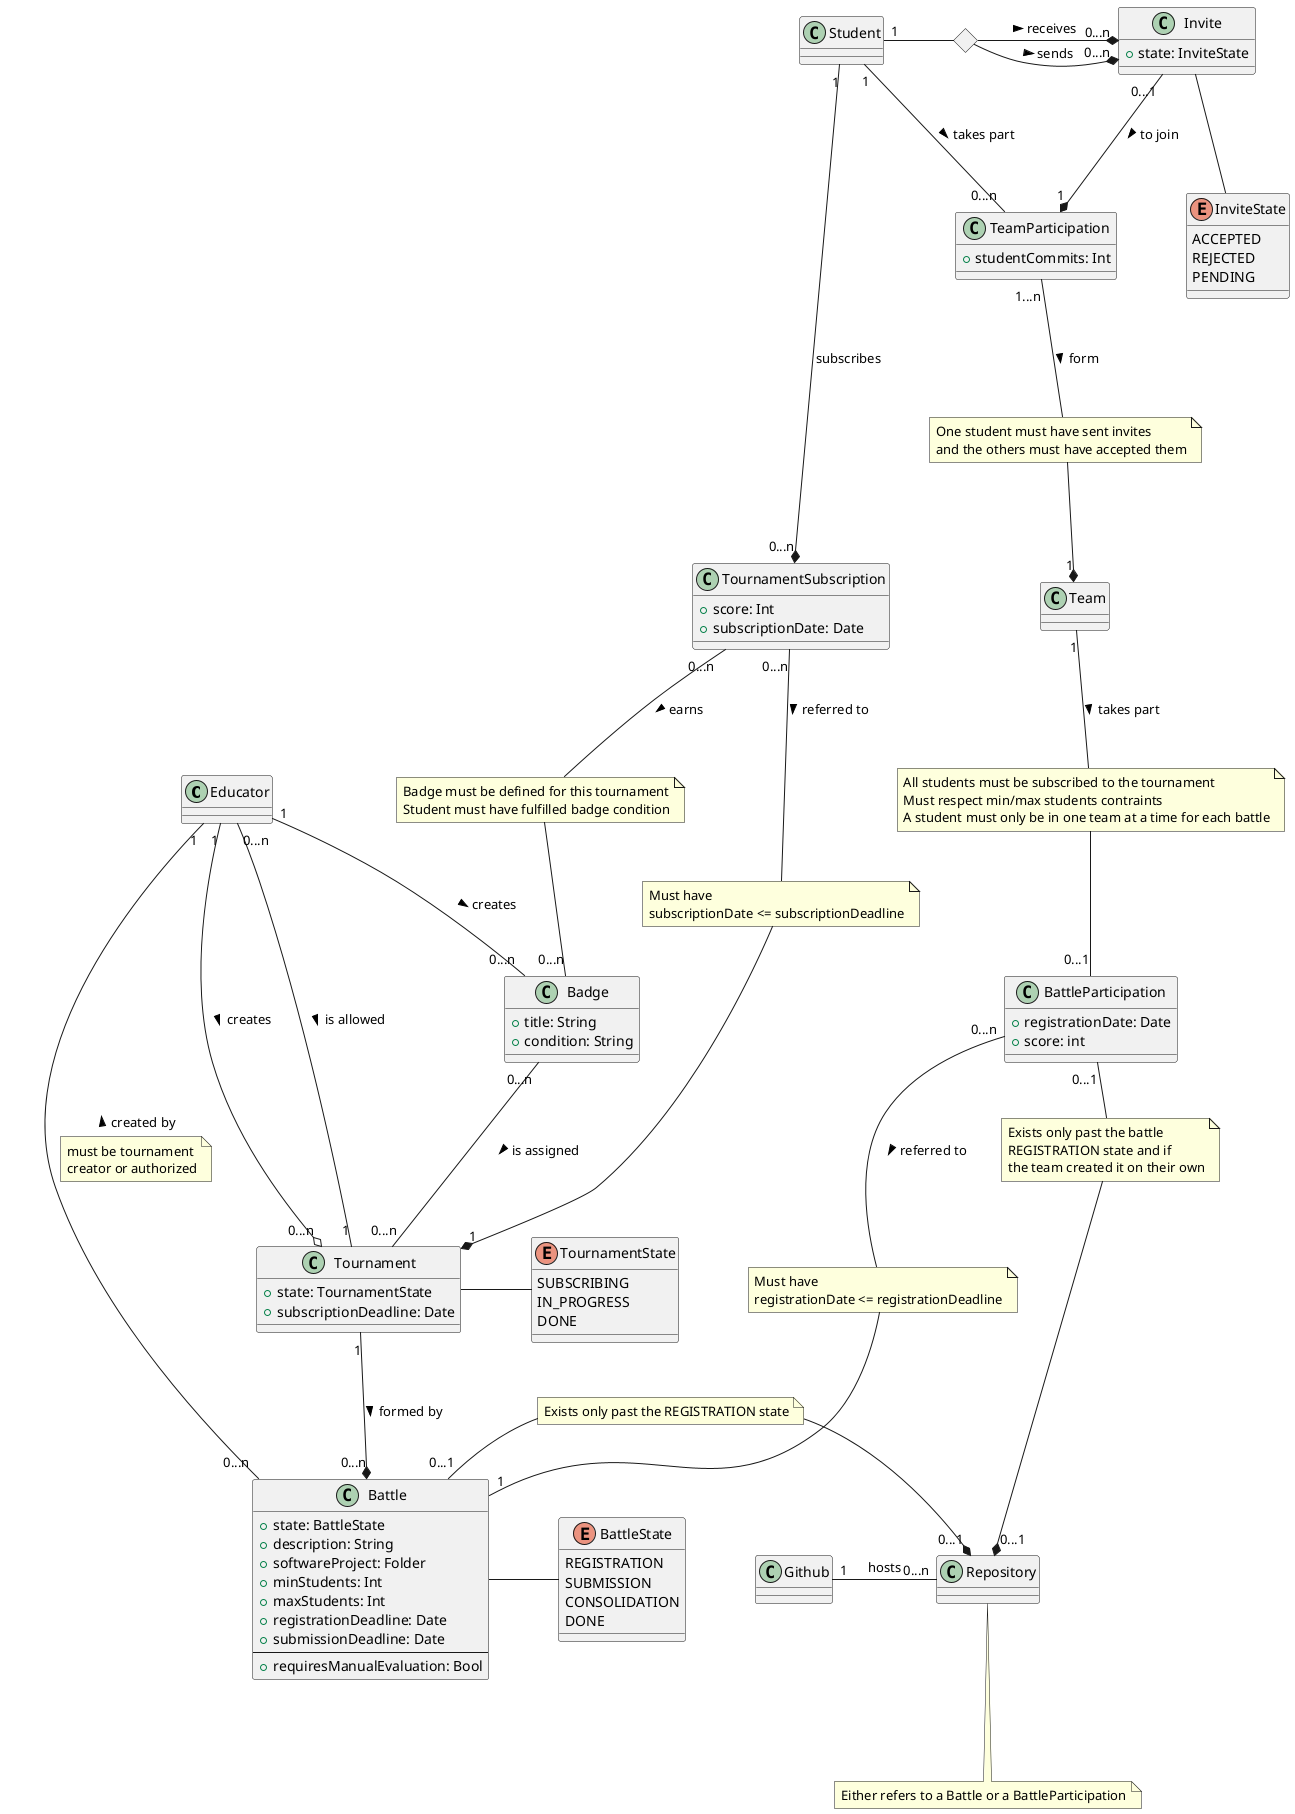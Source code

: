 @startuml

skinparam nodesep 70
skinparam ranksep 100

class Educator {
}

class Student {
}

<> inviteDiamond

Student "1" - inviteDiamond
inviteDiamond -* "0...n" Invite: > sends
inviteDiamond -* "0...n" Invite: > receives<U+00A0><U+00A0>
Invite "0...1" -* "1" TeamParticipation: > to join

Invite -- InviteState

class Invite {
  +state: InviteState
}

enum InviteState {
    ACCEPTED
    REJECTED
    PENDING
}

Student "1" -down- "0...n" TeamParticipation: > takes part

class TeamParticipation {
  +studentCommits: Int
}

note as TeamParticipationToTeam
One student must have sent invites
and the others must have accepted them
end note
TeamParticipation "1...n" -down- TeamParticipationToTeam: > form
TeamParticipationToTeam -down-* "1" Team

class Team {
}

note as TeamToBattleParticipation
All students must be subscribed to the tournament
Must respect min/max students contraints
A student must only be in one team at a time for each battle
end note
Team "1" -d- TeamToBattleParticipation: > takes part
TeamToBattleParticipation -d- "0...1" BattleParticipation

class BattleParticipation {
  +registrationDate: Date
  +score: int
}

Student "1" -down-* "0...n" TournamentSubscription: subscribes

class TournamentSubscription {
  +score: Int
  +subscriptionDate: Date
}

note as TournamentSubscriptionToTournament
Must have
subscriptionDate <= subscriptionDeadline
end note
TournamentSubscription "0...n" -down- TournamentSubscriptionToTournament: > referred to
TournamentSubscriptionToTournament -down-* "1" Tournament

class Tournament {
  +state: TournamentState
  +subscriptionDeadline: Date
}

enum TournamentState {
  SUBSCRIBING
  IN_PROGRESS
  DONE
}

note as BattleParticipationToBattle
Must have 
registrationDate <= registrationDeadline
end note
BattleParticipation "0...n" -down- BattleParticipationToBattle: > referred to
BattleParticipationToBattle -down- "1" Battle

class Battle {
  +state: BattleState
  +description: String
  +softwareProject: Folder
  +minStudents: Int
  +maxStudents: Int
  +registrationDeadline: Date
  +submissionDeadline: Date
  ----
  +requiresManualEvaluation: Bool
}

enum BattleState {
  REGISTRATION
  SUBMISSION
  CONSOLIDATION
  DONE
}

class Repository {
}
note bottom of Repository: Either refers to a Battle or a BattleParticipation

class Github {
}

class Badge {
  +title: String
  +condition: String
}

Educator "1" --o "0...n" Tournament: > creates
Educator "0...n" -- "1" Tournament : > is allowed
Educator "1" -- "0...n" Battle : < created by
note on link 
must be tournament 
creator or authorized
end note

Tournament - TournamentState

Tournament "1" --* "0...n" Battle: > formed by

Battle - BattleState

Battle "0...1" -* "0...1" Repository
note on link
Exists only past the REGISTRATION state
end note

note as BattleParticipationToRepository
Exists only past the battle 
REGISTRATION state and if 
the team created it on their own
end note
BattleParticipation "0...1" - BattleParticipationToRepository
BattleParticipationToRepository -* "0...1" Repository

Github "1" - "0...n" Repository: hosts

note as TournamentSubscriptionToBadge
Badge must be defined for this tournament
Student must have fulfilled badge condition
end note
TournamentSubscription "0...n" -- TournamentSubscriptionToBadge : > earns
TournamentSubscriptionToBadge -- "0...n" Badge

Educator "1" -- "0...n" Badge : > creates
Badge "0...n" -- "0...n" Tournament : > is assigned

@enduml